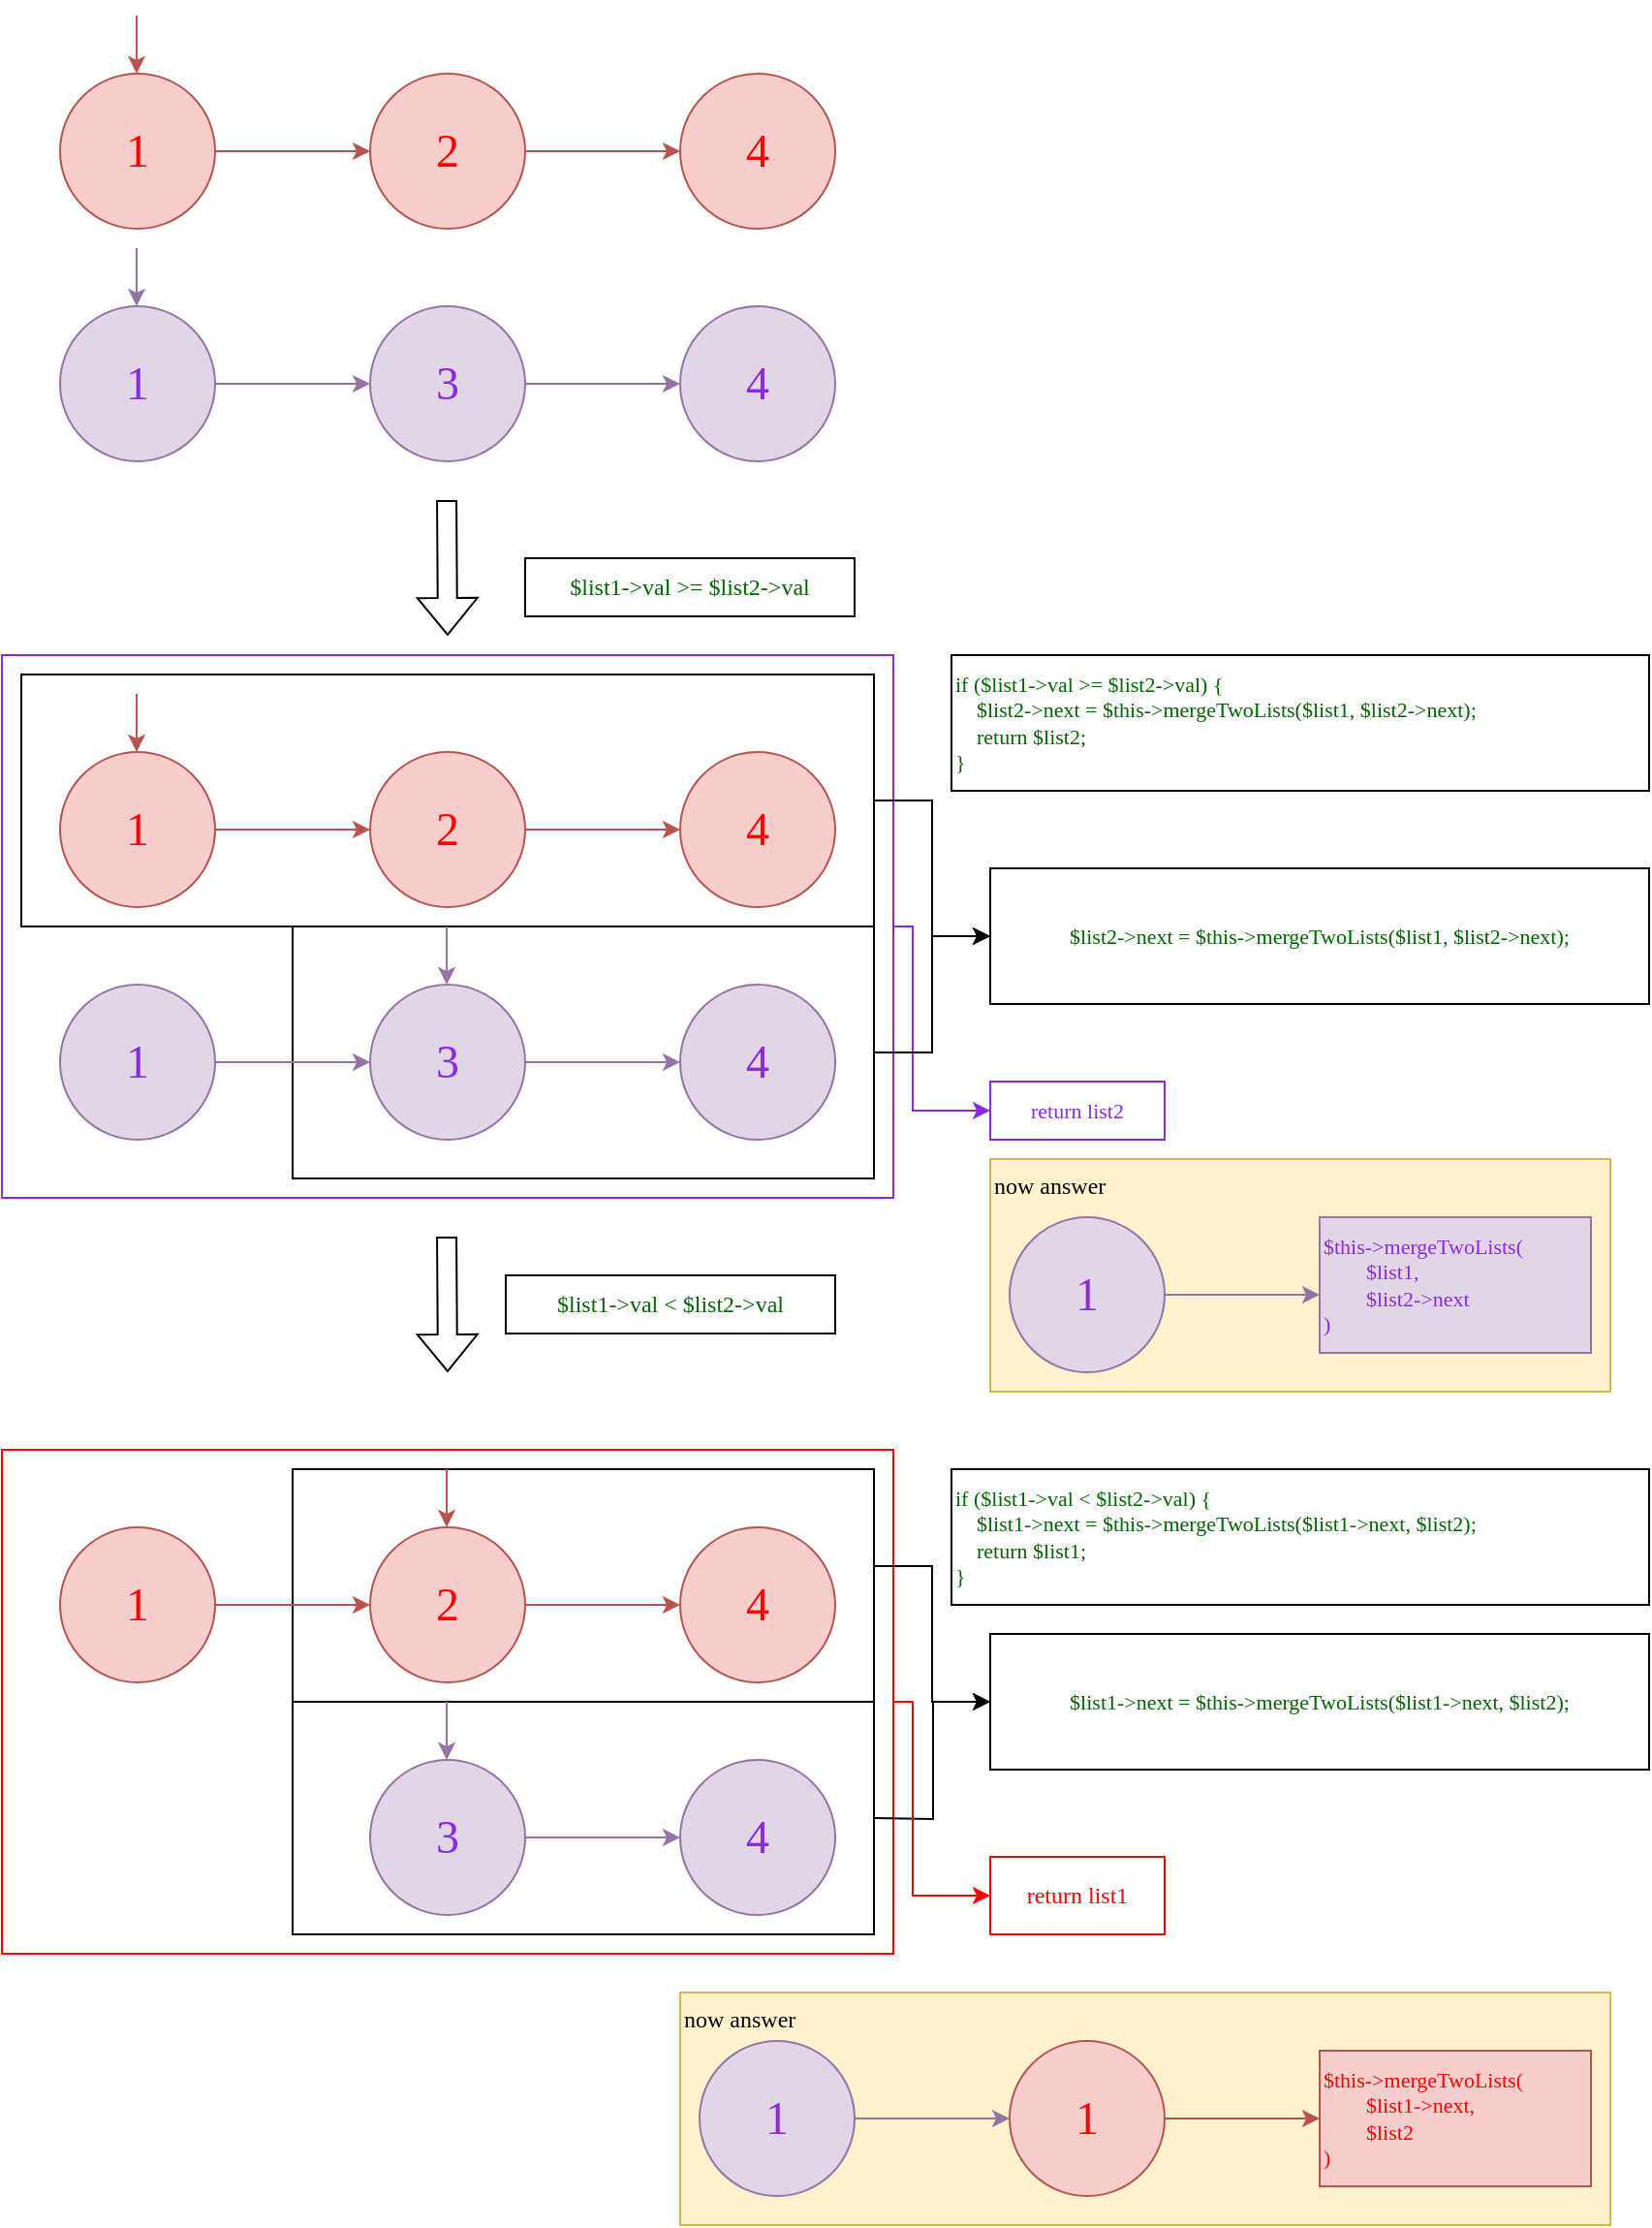 <mxfile version="19.0.3" type="device"><diagram id="FY89CPNp3wxKhGecKErR" name="21"><mxGraphModel dx="901" dy="575" grid="1" gridSize="10" guides="1" tooltips="1" connect="1" arrows="1" fold="1" page="1" pageScale="1" pageWidth="900" pageHeight="1200" math="0" shadow="0"><root><mxCell id="0"/><mxCell id="1" parent="0"/><mxCell id="YH9t7OCuTA8muBAHILT3-64" value="" style="rounded=0;whiteSpace=wrap;html=1;fontFamily=Verdana;fontSize=11;fontColor=#006600;strokeColor=#FF0000;" vertex="1" parent="1"><mxGeometry x="50" y="790" width="460" height="260" as="geometry"/></mxCell><mxCell id="YH9t7OCuTA8muBAHILT3-63" value="now answer" style="rounded=0;whiteSpace=wrap;html=1;fontFamily=Verdana;fontSize=12;strokeColor=#d6b656;fillColor=#fff2cc;align=left;verticalAlign=top;" vertex="1" parent="1"><mxGeometry x="560" y="640" width="320" height="120" as="geometry"/></mxCell><mxCell id="YH9t7OCuTA8muBAHILT3-56" value="" style="rounded=0;whiteSpace=wrap;html=1;fontFamily=Verdana;fontSize=11;fontColor=#006600;" vertex="1" parent="1"><mxGeometry x="200" y="920" width="300" height="120" as="geometry"/></mxCell><mxCell id="YH9t7OCuTA8muBAHILT3-55" value="" style="rounded=0;whiteSpace=wrap;html=1;fontFamily=Verdana;fontSize=11;fontColor=#006600;" vertex="1" parent="1"><mxGeometry x="200" y="800" width="300" height="120" as="geometry"/></mxCell><mxCell id="YH9t7OCuTA8muBAHILT3-37" value="" style="edgeStyle=orthogonalEdgeStyle;rounded=0;orthogonalLoop=1;jettySize=auto;html=1;fontFamily=Verdana;fontSize=11;fontColor=#006600;strokeColor=#8A2BE2;exitX=1;exitY=0.5;exitDx=0;exitDy=0;entryX=0;entryY=0.5;entryDx=0;entryDy=0;" edge="1" parent="1" source="YH9t7OCuTA8muBAHILT3-34" target="YH9t7OCuTA8muBAHILT3-36"><mxGeometry relative="1" as="geometry"><Array as="points"><mxPoint x="520" y="520"/><mxPoint x="520" y="615"/></Array></mxGeometry></mxCell><mxCell id="YH9t7OCuTA8muBAHILT3-34" value="" style="rounded=0;whiteSpace=wrap;html=1;fontFamily=Verdana;fontSize=11;fontColor=#006600;strokeColor=#8A2BE2;" vertex="1" parent="1"><mxGeometry x="50" y="380" width="460" height="280" as="geometry"/></mxCell><mxCell id="YH9t7OCuTA8muBAHILT3-33" value="" style="edgeStyle=orthogonalEdgeStyle;rounded=0;orthogonalLoop=1;jettySize=auto;html=1;fontFamily=Verdana;fontSize=11;fontColor=#006600;" edge="1" parent="1" source="YH9t7OCuTA8muBAHILT3-30" target="YH9t7OCuTA8muBAHILT3-32"><mxGeometry relative="1" as="geometry"/></mxCell><mxCell id="YH9t7OCuTA8muBAHILT3-30" value="" style="rounded=0;whiteSpace=wrap;html=1;fontFamily=Verdana;fontSize=11;fontColor=#006600;" vertex="1" parent="1"><mxGeometry x="200" y="520" width="300" height="130" as="geometry"/></mxCell><mxCell id="YH9t7OCuTA8muBAHILT3-29" value="" style="rounded=0;whiteSpace=wrap;html=1;fontFamily=Verdana;fontSize=11;fontColor=#006600;" vertex="1" parent="1"><mxGeometry x="60" y="390" width="440" height="130" as="geometry"/></mxCell><mxCell id="YH9t7OCuTA8muBAHILT3-3" value="" style="edgeStyle=orthogonalEdgeStyle;rounded=0;orthogonalLoop=1;jettySize=auto;html=1;fillColor=#f8cecc;strokeColor=#b85450;fontColor=#FF0000;fontFamily=Verdana;fontSize=24;" edge="1" parent="1" source="YH9t7OCuTA8muBAHILT3-1" target="YH9t7OCuTA8muBAHILT3-2"><mxGeometry relative="1" as="geometry"/></mxCell><mxCell id="YH9t7OCuTA8muBAHILT3-1" value="1" style="ellipse;whiteSpace=wrap;html=1;aspect=fixed;fillColor=#f8cecc;strokeColor=#b85450;fontColor=#FF0000;fontFamily=Verdana;fontSize=24;" vertex="1" parent="1"><mxGeometry x="80" y="80" width="80" height="80" as="geometry"/></mxCell><mxCell id="YH9t7OCuTA8muBAHILT3-5" value="" style="edgeStyle=orthogonalEdgeStyle;rounded=0;orthogonalLoop=1;jettySize=auto;html=1;fillColor=#f8cecc;strokeColor=#b85450;fontColor=#FF0000;fontFamily=Verdana;fontSize=24;" edge="1" parent="1" source="YH9t7OCuTA8muBAHILT3-2" target="YH9t7OCuTA8muBAHILT3-4"><mxGeometry relative="1" as="geometry"/></mxCell><mxCell id="YH9t7OCuTA8muBAHILT3-2" value="2" style="ellipse;whiteSpace=wrap;html=1;aspect=fixed;fillColor=#f8cecc;strokeColor=#b85450;fontColor=#FF0000;fontFamily=Verdana;fontSize=24;" vertex="1" parent="1"><mxGeometry x="240" y="80" width="80" height="80" as="geometry"/></mxCell><mxCell id="YH9t7OCuTA8muBAHILT3-4" value="4" style="ellipse;whiteSpace=wrap;html=1;aspect=fixed;fillColor=#f8cecc;strokeColor=#b85450;fontColor=#FF0000;fontFamily=Verdana;fontSize=24;" vertex="1" parent="1"><mxGeometry x="400" y="80" width="80" height="80" as="geometry"/></mxCell><mxCell id="YH9t7OCuTA8muBAHILT3-6" value="" style="edgeStyle=orthogonalEdgeStyle;rounded=0;orthogonalLoop=1;jettySize=auto;html=1;fillColor=#e1d5e7;strokeColor=#9673a6;fontFamily=Verdana;fontSize=24;fontColor=#8A2BE2;" edge="1" parent="1" source="YH9t7OCuTA8muBAHILT3-7" target="YH9t7OCuTA8muBAHILT3-9"><mxGeometry relative="1" as="geometry"/></mxCell><mxCell id="YH9t7OCuTA8muBAHILT3-7" value="1" style="ellipse;whiteSpace=wrap;html=1;aspect=fixed;fillColor=#e1d5e7;strokeColor=#9673a6;fontFamily=Verdana;fontSize=24;fontColor=#8A2BE2;" vertex="1" parent="1"><mxGeometry x="80" y="200" width="80" height="80" as="geometry"/></mxCell><mxCell id="YH9t7OCuTA8muBAHILT3-8" value="" style="edgeStyle=orthogonalEdgeStyle;rounded=0;orthogonalLoop=1;jettySize=auto;html=1;fillColor=#e1d5e7;strokeColor=#9673a6;fontFamily=Verdana;fontSize=24;fontColor=#8A2BE2;" edge="1" parent="1" source="YH9t7OCuTA8muBAHILT3-9" target="YH9t7OCuTA8muBAHILT3-10"><mxGeometry relative="1" as="geometry"/></mxCell><mxCell id="YH9t7OCuTA8muBAHILT3-9" value="3" style="ellipse;whiteSpace=wrap;html=1;aspect=fixed;fillColor=#e1d5e7;strokeColor=#9673a6;fontFamily=Verdana;fontSize=24;fontColor=#8A2BE2;" vertex="1" parent="1"><mxGeometry x="240" y="200" width="80" height="80" as="geometry"/></mxCell><mxCell id="YH9t7OCuTA8muBAHILT3-10" value="4" style="ellipse;whiteSpace=wrap;html=1;aspect=fixed;fillColor=#e1d5e7;strokeColor=#9673a6;fontFamily=Verdana;fontSize=24;fontColor=#8A2BE2;" vertex="1" parent="1"><mxGeometry x="400" y="200" width="80" height="80" as="geometry"/></mxCell><mxCell id="YH9t7OCuTA8muBAHILT3-11" value="&lt;div style=&quot;font-size: 11px;&quot;&gt;if ($list1-&amp;gt;val &amp;gt;= $list2-&amp;gt;val) {&lt;/div&gt;&lt;div style=&quot;font-size: 11px;&quot;&gt;&amp;nbsp; &amp;nbsp; $list2-&amp;gt;next = $this-&amp;gt;mergeTwoLists($list1, $list2-&amp;gt;next&lt;span style=&quot;background-color: initial;&quot;&gt;);&lt;/span&gt;&lt;/div&gt;&lt;div style=&quot;font-size: 11px;&quot;&gt;&amp;nbsp; &amp;nbsp; return $list2;&lt;/div&gt;&lt;div style=&quot;font-size: 11px;&quot;&gt;}&lt;/div&gt;" style="rounded=0;whiteSpace=wrap;html=1;fontFamily=Verdana;fontSize=11;fontColor=#006600;align=left;" vertex="1" parent="1"><mxGeometry x="540" y="380" width="360" height="70" as="geometry"/></mxCell><mxCell id="YH9t7OCuTA8muBAHILT3-12" value="" style="shape=flexArrow;endArrow=classic;html=1;rounded=0;fontFamily=Verdana;fontSize=10;fontColor=#8A2BE2;" edge="1" parent="1"><mxGeometry width="50" height="50" relative="1" as="geometry"><mxPoint x="279.52" y="300" as="sourcePoint"/><mxPoint x="280" y="370" as="targetPoint"/></mxGeometry></mxCell><mxCell id="YH9t7OCuTA8muBAHILT3-13" value="&lt;font color=&quot;#006600&quot; style=&quot;font-size: 12px;&quot;&gt;$list1-&amp;gt;val &amp;gt;= $list2-&amp;gt;val&lt;/font&gt;" style="rounded=0;whiteSpace=wrap;html=1;fontFamily=Verdana;fontSize=12;fontColor=#8A2BE2;" vertex="1" parent="1"><mxGeometry x="320" y="330" width="170" height="30" as="geometry"/></mxCell><mxCell id="YH9t7OCuTA8muBAHILT3-14" value="" style="endArrow=classic;html=1;rounded=0;fontFamily=Verdana;fontSize=12;fontColor=#006600;fillColor=#f8cecc;strokeColor=#b85450;" edge="1" parent="1"><mxGeometry width="50" height="50" relative="1" as="geometry"><mxPoint x="119.52" y="50" as="sourcePoint"/><mxPoint x="119.52" y="80" as="targetPoint"/></mxGeometry></mxCell><mxCell id="YH9t7OCuTA8muBAHILT3-15" value="" style="endArrow=classic;html=1;rounded=0;fontFamily=Verdana;fontSize=12;fontColor=#006600;fillColor=#e1d5e7;strokeColor=#9673a6;" edge="1" parent="1"><mxGeometry width="50" height="50" relative="1" as="geometry"><mxPoint x="119.52" y="170" as="sourcePoint"/><mxPoint x="119.52" y="200" as="targetPoint"/></mxGeometry></mxCell><mxCell id="YH9t7OCuTA8muBAHILT3-16" value="" style="edgeStyle=orthogonalEdgeStyle;rounded=0;orthogonalLoop=1;jettySize=auto;html=1;fillColor=#f8cecc;strokeColor=#b85450;fontColor=#FF0000;fontFamily=Verdana;fontSize=24;" edge="1" parent="1" source="YH9t7OCuTA8muBAHILT3-17" target="YH9t7OCuTA8muBAHILT3-19"><mxGeometry relative="1" as="geometry"/></mxCell><mxCell id="YH9t7OCuTA8muBAHILT3-17" value="1" style="ellipse;whiteSpace=wrap;html=1;aspect=fixed;fillColor=#f8cecc;strokeColor=#b85450;fontColor=#FF0000;fontFamily=Verdana;fontSize=24;" vertex="1" parent="1"><mxGeometry x="80" y="430" width="80" height="80" as="geometry"/></mxCell><mxCell id="YH9t7OCuTA8muBAHILT3-18" value="" style="edgeStyle=orthogonalEdgeStyle;rounded=0;orthogonalLoop=1;jettySize=auto;html=1;fillColor=#f8cecc;strokeColor=#b85450;fontColor=#FF0000;fontFamily=Verdana;fontSize=24;" edge="1" parent="1" source="YH9t7OCuTA8muBAHILT3-19" target="YH9t7OCuTA8muBAHILT3-20"><mxGeometry relative="1" as="geometry"/></mxCell><mxCell id="YH9t7OCuTA8muBAHILT3-19" value="2" style="ellipse;whiteSpace=wrap;html=1;aspect=fixed;fillColor=#f8cecc;strokeColor=#b85450;fontColor=#FF0000;fontFamily=Verdana;fontSize=24;" vertex="1" parent="1"><mxGeometry x="240" y="430" width="80" height="80" as="geometry"/></mxCell><mxCell id="YH9t7OCuTA8muBAHILT3-20" value="4" style="ellipse;whiteSpace=wrap;html=1;aspect=fixed;fillColor=#f8cecc;strokeColor=#b85450;fontColor=#FF0000;fontFamily=Verdana;fontSize=24;" vertex="1" parent="1"><mxGeometry x="400" y="430" width="80" height="80" as="geometry"/></mxCell><mxCell id="YH9t7OCuTA8muBAHILT3-21" value="" style="edgeStyle=orthogonalEdgeStyle;rounded=0;orthogonalLoop=1;jettySize=auto;html=1;fillColor=#e1d5e7;strokeColor=#9673a6;fontFamily=Verdana;fontSize=24;fontColor=#8A2BE2;" edge="1" parent="1" source="YH9t7OCuTA8muBAHILT3-22" target="YH9t7OCuTA8muBAHILT3-24"><mxGeometry relative="1" as="geometry"/></mxCell><mxCell id="YH9t7OCuTA8muBAHILT3-22" value="1" style="ellipse;whiteSpace=wrap;html=1;aspect=fixed;fillColor=#e1d5e7;strokeColor=#9673a6;fontFamily=Verdana;fontSize=24;fontColor=#8A2BE2;" vertex="1" parent="1"><mxGeometry x="80" y="550" width="80" height="80" as="geometry"/></mxCell><mxCell id="YH9t7OCuTA8muBAHILT3-23" value="" style="edgeStyle=orthogonalEdgeStyle;rounded=0;orthogonalLoop=1;jettySize=auto;html=1;fillColor=#e1d5e7;strokeColor=#9673a6;fontFamily=Verdana;fontSize=24;fontColor=#8A2BE2;" edge="1" parent="1" source="YH9t7OCuTA8muBAHILT3-24" target="YH9t7OCuTA8muBAHILT3-25"><mxGeometry relative="1" as="geometry"/></mxCell><mxCell id="YH9t7OCuTA8muBAHILT3-24" value="3" style="ellipse;whiteSpace=wrap;html=1;aspect=fixed;fillColor=#e1d5e7;strokeColor=#9673a6;fontFamily=Verdana;fontSize=24;fontColor=#8A2BE2;" vertex="1" parent="1"><mxGeometry x="240" y="550" width="80" height="80" as="geometry"/></mxCell><mxCell id="YH9t7OCuTA8muBAHILT3-25" value="4" style="ellipse;whiteSpace=wrap;html=1;aspect=fixed;fillColor=#e1d5e7;strokeColor=#9673a6;fontFamily=Verdana;fontSize=24;fontColor=#8A2BE2;" vertex="1" parent="1"><mxGeometry x="400" y="550" width="80" height="80" as="geometry"/></mxCell><mxCell id="YH9t7OCuTA8muBAHILT3-26" value="" style="endArrow=classic;html=1;rounded=0;fontFamily=Verdana;fontSize=12;fontColor=#006600;fillColor=#f8cecc;strokeColor=#b85450;" edge="1" parent="1"><mxGeometry width="50" height="50" relative="1" as="geometry"><mxPoint x="119.52" y="400" as="sourcePoint"/><mxPoint x="119.52" y="430" as="targetPoint"/></mxGeometry></mxCell><mxCell id="YH9t7OCuTA8muBAHILT3-27" value="" style="endArrow=classic;html=1;rounded=0;fontFamily=Verdana;fontSize=12;fontColor=#006600;fillColor=#e1d5e7;strokeColor=#9673a6;" edge="1" parent="1"><mxGeometry width="50" height="50" relative="1" as="geometry"><mxPoint x="279.52" y="520" as="sourcePoint"/><mxPoint x="279.52" y="550" as="targetPoint"/></mxGeometry></mxCell><mxCell id="YH9t7OCuTA8muBAHILT3-31" value="" style="endArrow=classic;html=1;rounded=0;fontFamily=Verdana;fontSize=11;fontColor=#006600;exitX=1;exitY=0.5;exitDx=0;exitDy=0;entryX=0;entryY=0.5;entryDx=0;entryDy=0;" edge="1" parent="1" source="YH9t7OCuTA8muBAHILT3-29" target="YH9t7OCuTA8muBAHILT3-32"><mxGeometry width="50" height="50" relative="1" as="geometry"><mxPoint x="350" y="520" as="sourcePoint"/><mxPoint x="560" y="510" as="targetPoint"/><Array as="points"><mxPoint x="530" y="455"/><mxPoint x="530" y="525"/></Array></mxGeometry></mxCell><mxCell id="YH9t7OCuTA8muBAHILT3-32" value="$list2-&amp;gt;next = $this-&amp;gt;mergeTwoLists($list1, $list2-&amp;gt;next);" style="rounded=0;whiteSpace=wrap;html=1;fontFamily=Verdana;fontSize=11;fontColor=#006600;" vertex="1" parent="1"><mxGeometry x="560" y="490" width="340" height="70" as="geometry"/></mxCell><mxCell id="YH9t7OCuTA8muBAHILT3-36" value="return list2" style="rounded=0;whiteSpace=wrap;html=1;fontFamily=Verdana;fontSize=11;fontColor=#8A2BE2;strokeColor=#8A2BE2;" vertex="1" parent="1"><mxGeometry x="560" y="600" width="90" height="30" as="geometry"/></mxCell><mxCell id="YH9t7OCuTA8muBAHILT3-38" value="" style="edgeStyle=orthogonalEdgeStyle;rounded=0;orthogonalLoop=1;jettySize=auto;html=1;fillColor=#f8cecc;strokeColor=#b85450;fontColor=#FF0000;fontFamily=Verdana;fontSize=24;" edge="1" parent="1" source="YH9t7OCuTA8muBAHILT3-39" target="YH9t7OCuTA8muBAHILT3-41"><mxGeometry relative="1" as="geometry"/></mxCell><mxCell id="YH9t7OCuTA8muBAHILT3-39" value="1" style="ellipse;whiteSpace=wrap;html=1;aspect=fixed;fillColor=#f8cecc;strokeColor=#b85450;fontColor=#FF0000;fontFamily=Verdana;fontSize=24;" vertex="1" parent="1"><mxGeometry x="80" y="830" width="80" height="80" as="geometry"/></mxCell><mxCell id="YH9t7OCuTA8muBAHILT3-40" value="" style="edgeStyle=orthogonalEdgeStyle;rounded=0;orthogonalLoop=1;jettySize=auto;html=1;fillColor=#f8cecc;strokeColor=#b85450;fontColor=#FF0000;fontFamily=Verdana;fontSize=24;" edge="1" parent="1" source="YH9t7OCuTA8muBAHILT3-41" target="YH9t7OCuTA8muBAHILT3-42"><mxGeometry relative="1" as="geometry"/></mxCell><mxCell id="YH9t7OCuTA8muBAHILT3-41" value="2" style="ellipse;whiteSpace=wrap;html=1;aspect=fixed;fillColor=#f8cecc;strokeColor=#b85450;fontColor=#FF0000;fontFamily=Verdana;fontSize=24;" vertex="1" parent="1"><mxGeometry x="240" y="830" width="80" height="80" as="geometry"/></mxCell><mxCell id="YH9t7OCuTA8muBAHILT3-42" value="4" style="ellipse;whiteSpace=wrap;html=1;aspect=fixed;fillColor=#f8cecc;strokeColor=#b85450;fontColor=#FF0000;fontFamily=Verdana;fontSize=24;" vertex="1" parent="1"><mxGeometry x="400" y="830" width="80" height="80" as="geometry"/></mxCell><mxCell id="YH9t7OCuTA8muBAHILT3-45" value="" style="edgeStyle=orthogonalEdgeStyle;rounded=0;orthogonalLoop=1;jettySize=auto;html=1;fillColor=#e1d5e7;strokeColor=#9673a6;fontFamily=Verdana;fontSize=24;fontColor=#8A2BE2;" edge="1" parent="1" source="YH9t7OCuTA8muBAHILT3-46" target="YH9t7OCuTA8muBAHILT3-47"><mxGeometry relative="1" as="geometry"/></mxCell><mxCell id="YH9t7OCuTA8muBAHILT3-46" value="3" style="ellipse;whiteSpace=wrap;html=1;aspect=fixed;fillColor=#e1d5e7;strokeColor=#9673a6;fontFamily=Verdana;fontSize=24;fontColor=#8A2BE2;" vertex="1" parent="1"><mxGeometry x="240" y="950" width="80" height="80" as="geometry"/></mxCell><mxCell id="YH9t7OCuTA8muBAHILT3-47" value="4" style="ellipse;whiteSpace=wrap;html=1;aspect=fixed;fillColor=#e1d5e7;strokeColor=#9673a6;fontFamily=Verdana;fontSize=24;fontColor=#8A2BE2;" vertex="1" parent="1"><mxGeometry x="400" y="950" width="80" height="80" as="geometry"/></mxCell><mxCell id="YH9t7OCuTA8muBAHILT3-48" value="" style="endArrow=classic;html=1;rounded=0;fontFamily=Verdana;fontSize=12;fontColor=#006600;fillColor=#f8cecc;strokeColor=#b85450;" edge="1" parent="1"><mxGeometry width="50" height="50" relative="1" as="geometry"><mxPoint x="279.52" y="800" as="sourcePoint"/><mxPoint x="279.52" y="830" as="targetPoint"/></mxGeometry></mxCell><mxCell id="YH9t7OCuTA8muBAHILT3-49" value="" style="endArrow=classic;html=1;rounded=0;fontFamily=Verdana;fontSize=12;fontColor=#006600;fillColor=#e1d5e7;strokeColor=#9673a6;" edge="1" parent="1"><mxGeometry width="50" height="50" relative="1" as="geometry"><mxPoint x="279.52" y="920" as="sourcePoint"/><mxPoint x="279.52" y="950" as="targetPoint"/></mxGeometry></mxCell><mxCell id="YH9t7OCuTA8muBAHILT3-51" value="" style="edgeStyle=orthogonalEdgeStyle;rounded=0;orthogonalLoop=1;jettySize=auto;html=1;fillColor=#e1d5e7;strokeColor=#9673a6;fontFamily=Verdana;fontSize=24;fontColor=#8A2BE2;" edge="1" parent="1" source="YH9t7OCuTA8muBAHILT3-52"><mxGeometry relative="1" as="geometry"><mxPoint x="730" y="710" as="targetPoint"/></mxGeometry></mxCell><mxCell id="YH9t7OCuTA8muBAHILT3-52" value="1" style="ellipse;whiteSpace=wrap;html=1;aspect=fixed;fillColor=#e1d5e7;strokeColor=#9673a6;fontFamily=Verdana;fontSize=24;fontColor=#8A2BE2;" vertex="1" parent="1"><mxGeometry x="570" y="670" width="80" height="80" as="geometry"/></mxCell><mxCell id="YH9t7OCuTA8muBAHILT3-54" value="$this-&amp;gt;mergeTwoLists(&lt;br&gt;&lt;span style=&quot;white-space: pre;&quot;&gt;&#9;&lt;/span&gt;$list1,&lt;br&gt;&lt;span style=&quot;white-space: pre;&quot;&gt;&#9;&lt;/span&gt;$list2-&amp;gt;next&lt;br&gt;)" style="rounded=0;whiteSpace=wrap;html=1;fontFamily=Verdana;fontSize=11;strokeColor=#9673a6;align=left;fillColor=#e1d5e7;fontColor=#8A2BE2;" vertex="1" parent="1"><mxGeometry x="730" y="670" width="140" height="70" as="geometry"/></mxCell><mxCell id="YH9t7OCuTA8muBAHILT3-57" value="" style="shape=flexArrow;endArrow=classic;html=1;rounded=0;fontFamily=Verdana;fontSize=10;fontColor=#8A2BE2;" edge="1" parent="1"><mxGeometry width="50" height="50" relative="1" as="geometry"><mxPoint x="279.52" y="680" as="sourcePoint"/><mxPoint x="280" y="750" as="targetPoint"/></mxGeometry></mxCell><mxCell id="YH9t7OCuTA8muBAHILT3-58" value="&lt;font color=&quot;#006600&quot; style=&quot;font-size: 12px;&quot;&gt;$list1-&amp;gt;val &amp;lt; $list2-&amp;gt;val&lt;/font&gt;" style="rounded=0;whiteSpace=wrap;html=1;fontFamily=Verdana;fontSize=12;fontColor=#8A2BE2;" vertex="1" parent="1"><mxGeometry x="310" y="700" width="170" height="30" as="geometry"/></mxCell><mxCell id="YH9t7OCuTA8muBAHILT3-59" value="&lt;div style=&quot;font-size: 11px;&quot;&gt;if ($list1-&amp;gt;val &amp;lt; $list2-&amp;gt;val) {&lt;/div&gt;&lt;div style=&quot;font-size: 11px;&quot;&gt;&amp;nbsp; &amp;nbsp; $list1-&amp;gt;next = $this-&amp;gt;mergeTwoLists($list1-&amp;gt;next, $list2&lt;span style=&quot;background-color: initial;&quot;&gt;);&lt;/span&gt;&lt;/div&gt;&lt;div style=&quot;font-size: 11px;&quot;&gt;&amp;nbsp; &amp;nbsp; return $list1;&lt;/div&gt;&lt;div style=&quot;font-size: 11px;&quot;&gt;}&lt;/div&gt;" style="rounded=0;whiteSpace=wrap;html=1;fontFamily=Verdana;fontSize=11;fontColor=#006600;align=left;" vertex="1" parent="1"><mxGeometry x="540" y="800" width="360" height="70" as="geometry"/></mxCell><mxCell id="YH9t7OCuTA8muBAHILT3-60" value="" style="edgeStyle=orthogonalEdgeStyle;rounded=0;orthogonalLoop=1;jettySize=auto;html=1;fontFamily=Verdana;fontSize=11;fontColor=#006600;entryX=0;entryY=0.5;entryDx=0;entryDy=0;" edge="1" parent="1" target="YH9t7OCuTA8muBAHILT3-62"><mxGeometry relative="1" as="geometry"><mxPoint x="500" y="980" as="sourcePoint"/></mxGeometry></mxCell><mxCell id="YH9t7OCuTA8muBAHILT3-61" value="" style="endArrow=classic;html=1;rounded=0;fontFamily=Verdana;fontSize=11;fontColor=#006600;exitX=1;exitY=0.5;exitDx=0;exitDy=0;entryX=0;entryY=0.5;entryDx=0;entryDy=0;" edge="1" parent="1" target="YH9t7OCuTA8muBAHILT3-62"><mxGeometry width="50" height="50" relative="1" as="geometry"><mxPoint x="500.0" y="850" as="sourcePoint"/><mxPoint x="560" y="905" as="targetPoint"/><Array as="points"><mxPoint x="530" y="850"/><mxPoint x="530" y="920"/></Array></mxGeometry></mxCell><mxCell id="YH9t7OCuTA8muBAHILT3-62" value="&lt;span style=&quot;text-align: left;&quot;&gt;$list1-&amp;gt;next = $this-&amp;gt;mergeTwoLists($list1-&amp;gt;next, $list2&lt;/span&gt;&lt;span style=&quot;text-align: left; background-color: initial;&quot;&gt;);&lt;/span&gt;" style="rounded=0;whiteSpace=wrap;html=1;fontFamily=Verdana;fontSize=11;fontColor=#006600;" vertex="1" parent="1"><mxGeometry x="560" y="885" width="340" height="70" as="geometry"/></mxCell><mxCell id="YH9t7OCuTA8muBAHILT3-66" value="" style="endArrow=classic;html=1;rounded=0;fontFamily=Verdana;fontSize=12;fontColor=#FF0000;strokeColor=#FF0000;exitX=1;exitY=0.5;exitDx=0;exitDy=0;" edge="1" parent="1" source="YH9t7OCuTA8muBAHILT3-64" target="YH9t7OCuTA8muBAHILT3-67"><mxGeometry width="50" height="50" relative="1" as="geometry"><mxPoint x="420" y="970" as="sourcePoint"/><mxPoint x="560" y="1020" as="targetPoint"/><Array as="points"><mxPoint x="520" y="920"/><mxPoint x="520" y="1020"/></Array></mxGeometry></mxCell><mxCell id="YH9t7OCuTA8muBAHILT3-67" value="return list1" style="rounded=0;whiteSpace=wrap;html=1;fontFamily=Verdana;fontSize=12;fontColor=#FF0000;strokeColor=#FF0000;fillColor=default;" vertex="1" parent="1"><mxGeometry x="560" y="1000" width="90" height="40" as="geometry"/></mxCell><mxCell id="YH9t7OCuTA8muBAHILT3-73" value="now answer" style="rounded=0;whiteSpace=wrap;html=1;fontFamily=Verdana;fontSize=12;strokeColor=#d6b656;fillColor=#fff2cc;align=left;verticalAlign=top;" vertex="1" parent="1"><mxGeometry x="400" y="1070" width="480" height="120" as="geometry"/></mxCell><mxCell id="YH9t7OCuTA8muBAHILT3-74" value="" style="edgeStyle=orthogonalEdgeStyle;rounded=0;orthogonalLoop=1;jettySize=auto;html=1;fillColor=#e1d5e7;strokeColor=#9673a6;fontFamily=Verdana;fontSize=24;fontColor=#8A2BE2;" edge="1" parent="1" source="YH9t7OCuTA8muBAHILT3-75"><mxGeometry relative="1" as="geometry"><mxPoint x="570" y="1135" as="targetPoint"/></mxGeometry></mxCell><mxCell id="YH9t7OCuTA8muBAHILT3-75" value="1" style="ellipse;whiteSpace=wrap;html=1;aspect=fixed;fillColor=#e1d5e7;strokeColor=#9673a6;fontFamily=Verdana;fontSize=24;fontColor=#8A2BE2;" vertex="1" parent="1"><mxGeometry x="410" y="1095" width="80" height="80" as="geometry"/></mxCell><mxCell id="YH9t7OCuTA8muBAHILT3-76" value="$this-&amp;gt;mergeTwoLists(&lt;br&gt;&lt;span style=&quot;white-space: pre;&quot;&gt;&#9;&lt;/span&gt;$list1-&amp;gt;next,&lt;br&gt;&lt;span style=&quot;white-space: pre;&quot;&gt;&#9;&lt;/span&gt;$list2&lt;br&gt;)" style="rounded=0;whiteSpace=wrap;html=1;fontFamily=Verdana;fontSize=11;strokeColor=#b85450;align=left;fillColor=#f8cecc;fontColor=#FF0000;" vertex="1" parent="1"><mxGeometry x="730" y="1100" width="140" height="70" as="geometry"/></mxCell><mxCell id="YH9t7OCuTA8muBAHILT3-77" value="" style="edgeStyle=orthogonalEdgeStyle;rounded=0;orthogonalLoop=1;jettySize=auto;html=1;fillColor=#f8cecc;strokeColor=#b85450;fontColor=#FF0000;fontFamily=Verdana;fontSize=24;" edge="1" parent="1" source="YH9t7OCuTA8muBAHILT3-78"><mxGeometry relative="1" as="geometry"><mxPoint x="730" y="1135" as="targetPoint"/></mxGeometry></mxCell><mxCell id="YH9t7OCuTA8muBAHILT3-78" value="1" style="ellipse;whiteSpace=wrap;html=1;aspect=fixed;fillColor=#f8cecc;strokeColor=#b85450;fontColor=#FF0000;fontFamily=Verdana;fontSize=24;" vertex="1" parent="1"><mxGeometry x="570" y="1095" width="80" height="80" as="geometry"/></mxCell></root></mxGraphModel></diagram></mxfile>